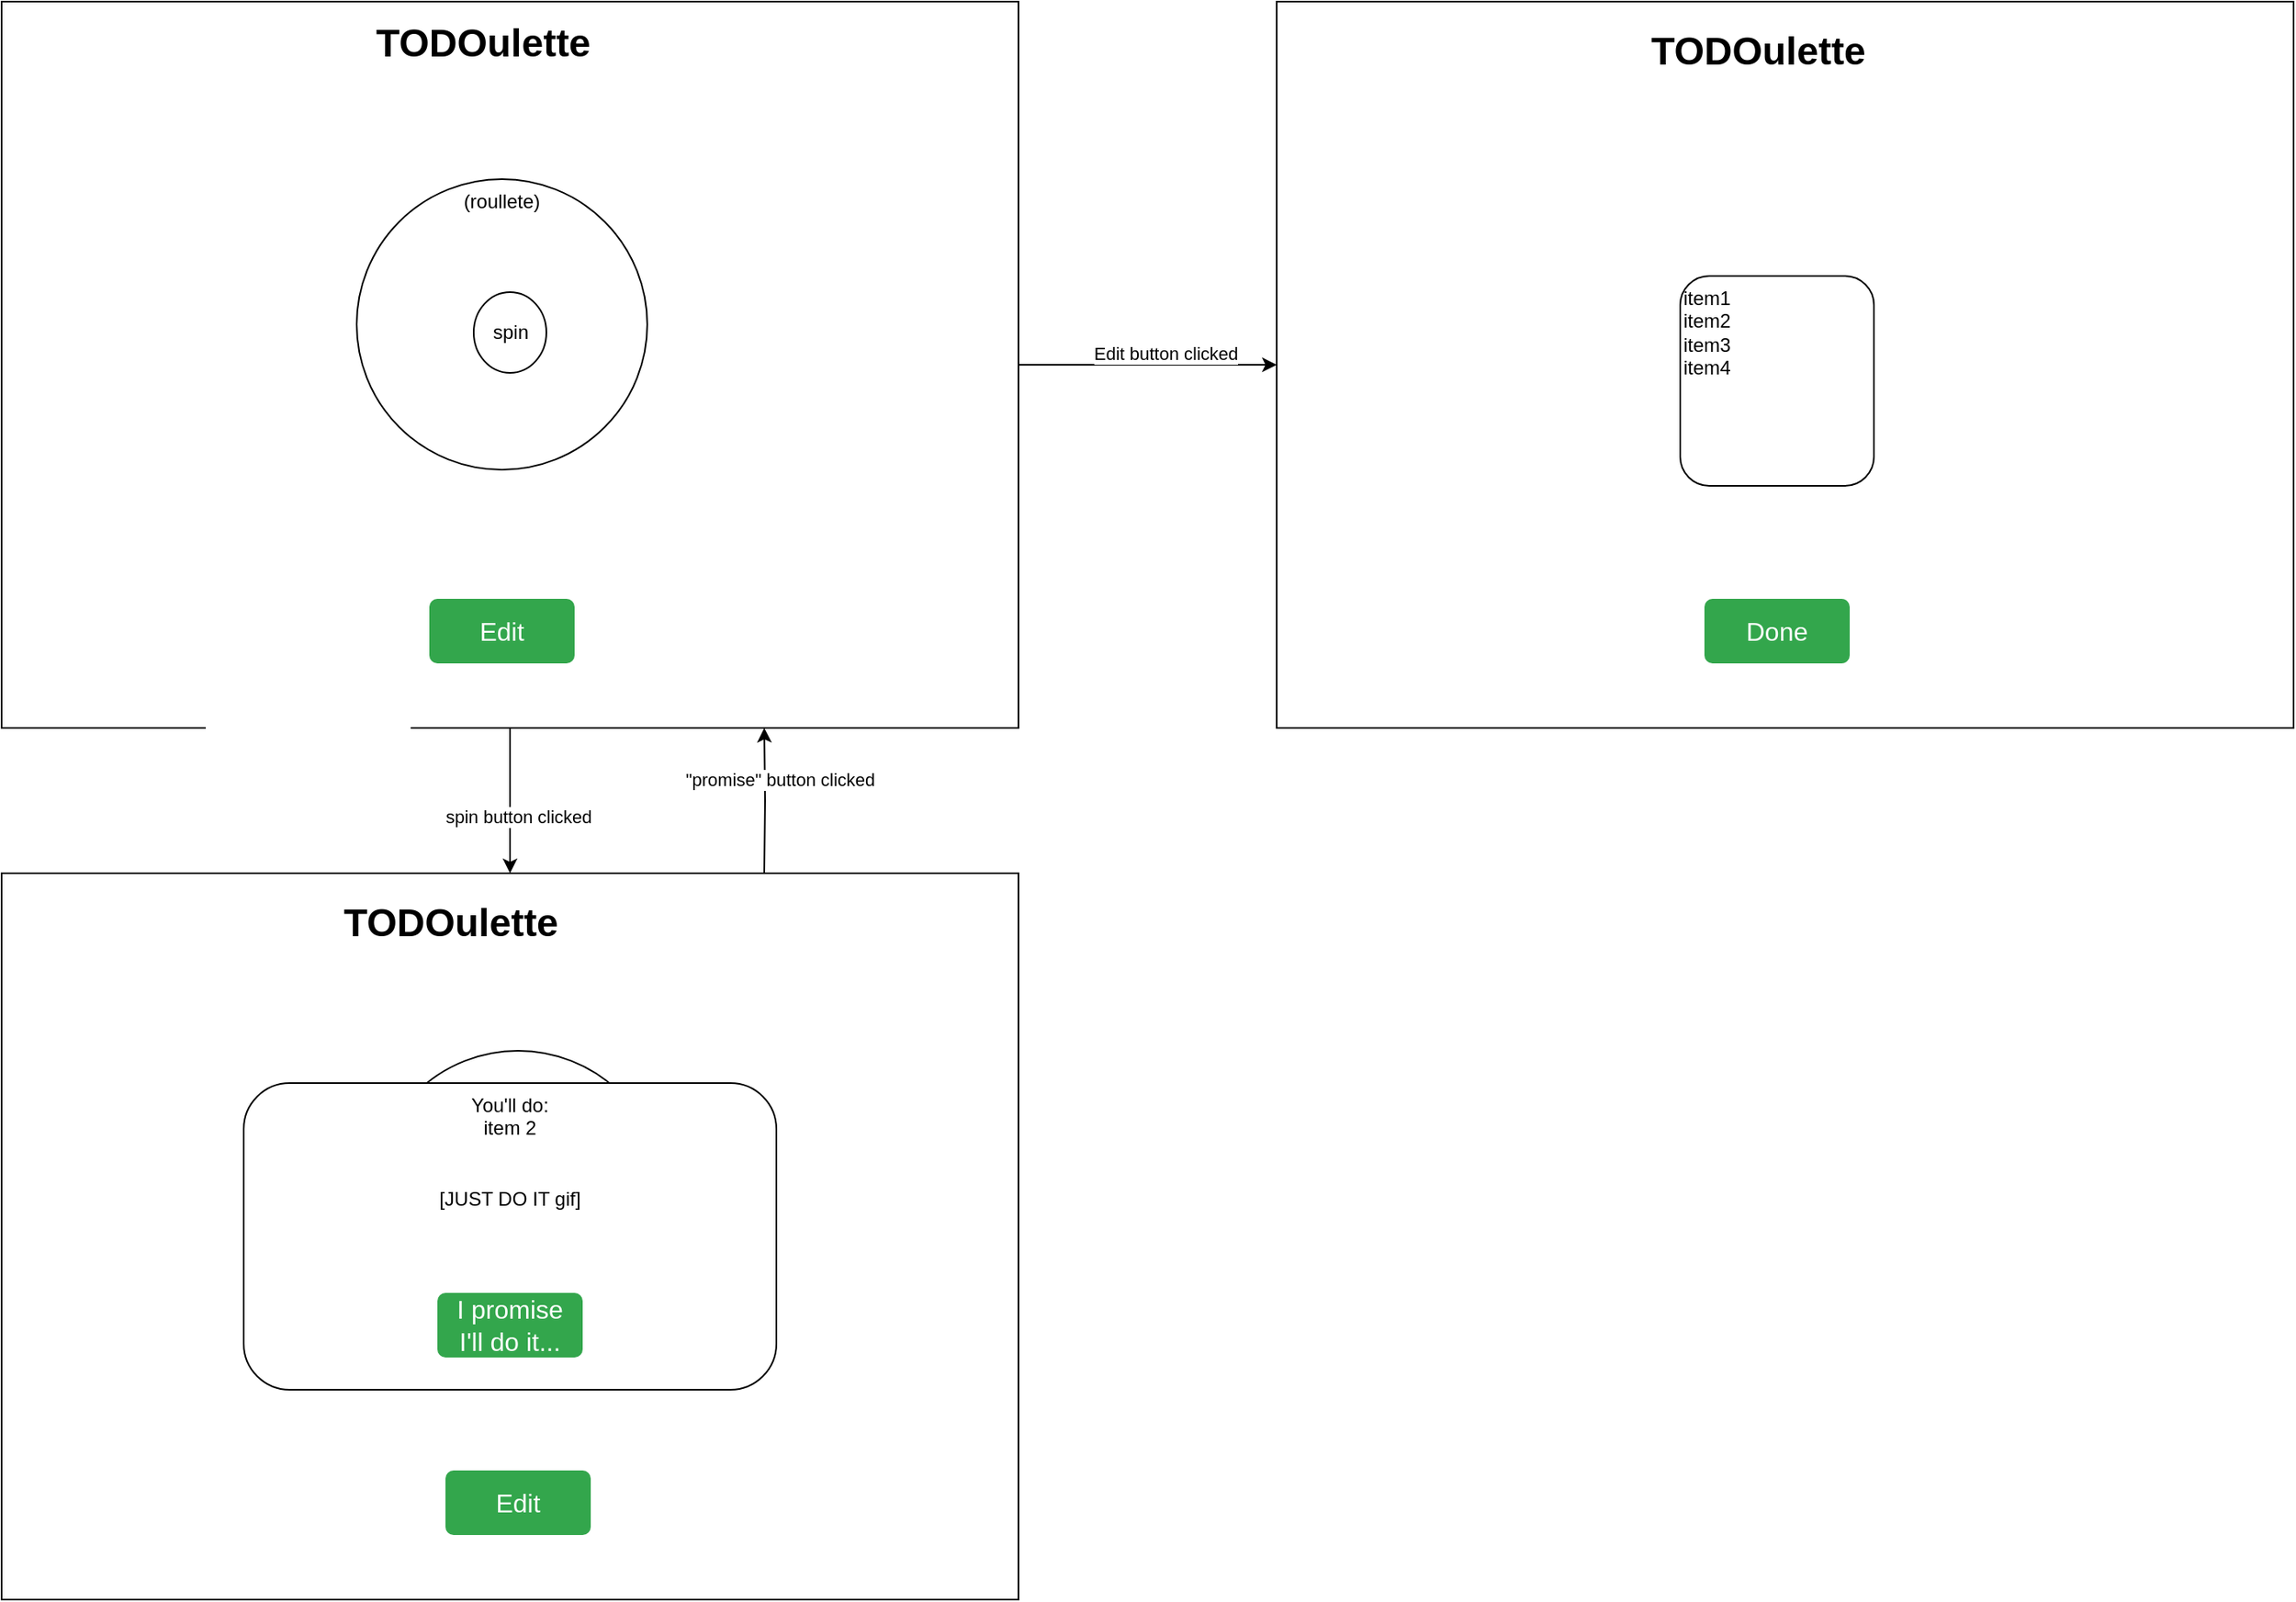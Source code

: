 <mxfile version="27.0.9">
  <diagram name="Free MVP" id="30gZW5Z9Sja-qO6cN29x">
    <mxGraphModel dx="872" dy="547" grid="1" gridSize="10" guides="1" tooltips="1" connect="1" arrows="1" fold="1" page="1" pageScale="1" pageWidth="850" pageHeight="1100" math="0" shadow="0">
      <root>
        <mxCell id="0" />
        <mxCell id="1" parent="0" />
        <mxCell id="e2dqvePIEYTKkvD19rhr-17" style="edgeStyle=orthogonalEdgeStyle;rounded=0;orthogonalLoop=1;jettySize=auto;html=1;" parent="1" source="e2dqvePIEYTKkvD19rhr-1" target="e2dqvePIEYTKkvD19rhr-5" edge="1">
          <mxGeometry relative="1" as="geometry" />
        </mxCell>
        <mxCell id="e2dqvePIEYTKkvD19rhr-18" value="Edit button clicked" style="edgeLabel;html=1;align=center;verticalAlign=middle;resizable=0;points=[];" parent="e2dqvePIEYTKkvD19rhr-17" vertex="1" connectable="0">
          <mxGeometry x="0.139" y="7" relative="1" as="geometry">
            <mxPoint as="offset" />
          </mxGeometry>
        </mxCell>
        <mxCell id="e2dqvePIEYTKkvD19rhr-19" style="edgeStyle=orthogonalEdgeStyle;rounded=0;orthogonalLoop=1;jettySize=auto;html=1;entryX=0.5;entryY=0;entryDx=0;entryDy=0;" parent="1" source="e2dqvePIEYTKkvD19rhr-1" edge="1">
          <mxGeometry relative="1" as="geometry">
            <mxPoint x="395" y="600" as="targetPoint" />
          </mxGeometry>
        </mxCell>
        <mxCell id="e2dqvePIEYTKkvD19rhr-20" value="spin button clicked" style="edgeLabel;html=1;align=center;verticalAlign=middle;resizable=0;points=[];" parent="e2dqvePIEYTKkvD19rhr-19" vertex="1" connectable="0">
          <mxGeometry x="0.221" y="4" relative="1" as="geometry">
            <mxPoint as="offset" />
          </mxGeometry>
        </mxCell>
        <mxCell id="e2dqvePIEYTKkvD19rhr-1" value="" style="rounded=0;whiteSpace=wrap;html=1;" parent="1" vertex="1">
          <mxGeometry x="80" y="60" width="630" height="450" as="geometry" />
        </mxCell>
        <mxCell id="e2dqvePIEYTKkvD19rhr-2" value="Edit" style="html=1;shadow=0;dashed=0;shape=mxgraph.bootstrap.rrect;rSize=5;strokeColor=none;strokeWidth=1;fillColor=#33A64C;fontColor=#FFFFFF;whiteSpace=wrap;align=center;verticalAlign=middle;spacingLeft=0;fontStyle=0;fontSize=16;spacing=5;" parent="1" vertex="1">
          <mxGeometry x="345" y="430" width="90" height="40" as="geometry" />
        </mxCell>
        <mxCell id="e2dqvePIEYTKkvD19rhr-4" value="(roullete)" style="ellipse;whiteSpace=wrap;html=1;verticalAlign=top;" parent="1" vertex="1">
          <mxGeometry x="300" y="170" width="180" height="180" as="geometry" />
        </mxCell>
        <mxCell id="e2dqvePIEYTKkvD19rhr-5" value="" style="rounded=0;whiteSpace=wrap;html=1;" parent="1" vertex="1">
          <mxGeometry x="870" y="60" width="630" height="450" as="geometry" />
        </mxCell>
        <mxCell id="e2dqvePIEYTKkvD19rhr-6" value="Done" style="html=1;shadow=0;dashed=0;shape=mxgraph.bootstrap.rrect;rSize=5;strokeColor=none;strokeWidth=1;fillColor=#33A64C;fontColor=#FFFFFF;whiteSpace=wrap;align=center;verticalAlign=middle;spacingLeft=0;fontStyle=0;fontSize=16;spacing=5;" parent="1" vertex="1">
          <mxGeometry x="1135" y="430" width="90" height="40" as="geometry" />
        </mxCell>
        <mxCell id="e2dqvePIEYTKkvD19rhr-9" value="item1&lt;br&gt;item2&lt;br&gt;item3&lt;br&gt;&lt;div style=&quot;&quot;&gt;&lt;span style=&quot;background-color: transparent; color: light-dark(rgb(0, 0, 0), rgb(255, 255, 255));&quot;&gt;item4&lt;/span&gt;&lt;/div&gt;" style="rounded=1;whiteSpace=wrap;html=1;align=left;verticalAlign=top;" parent="1" vertex="1">
          <mxGeometry x="1120" y="230" width="120" height="130" as="geometry" />
        </mxCell>
        <mxCell id="e2dqvePIEYTKkvD19rhr-10" value="" style="rounded=0;whiteSpace=wrap;html=1;" parent="1" vertex="1">
          <mxGeometry x="80" y="600" width="630" height="450" as="geometry" />
        </mxCell>
        <mxCell id="e2dqvePIEYTKkvD19rhr-11" value="Edit" style="html=1;shadow=0;dashed=0;shape=mxgraph.bootstrap.rrect;rSize=5;strokeColor=none;strokeWidth=1;fillColor=#33A64C;fontColor=#FFFFFF;whiteSpace=wrap;align=center;verticalAlign=middle;spacingLeft=0;fontStyle=0;fontSize=16;spacing=5;" parent="1" vertex="1">
          <mxGeometry x="355" y="970" width="90" height="40" as="geometry" />
        </mxCell>
        <mxCell id="e2dqvePIEYTKkvD19rhr-21" style="edgeStyle=orthogonalEdgeStyle;rounded=0;orthogonalLoop=1;jettySize=auto;html=1;exitX=0.75;exitY=0;exitDx=0;exitDy=0;entryX=0.75;entryY=1;entryDx=0;entryDy=0;" parent="1" target="e2dqvePIEYTKkvD19rhr-1" edge="1">
          <mxGeometry relative="1" as="geometry">
            <mxPoint x="552.5" y="600" as="sourcePoint" />
          </mxGeometry>
        </mxCell>
        <mxCell id="e2dqvePIEYTKkvD19rhr-22" value="&quot;promise&quot; button clicked" style="edgeLabel;html=1;align=center;verticalAlign=middle;resizable=0;points=[];" parent="e2dqvePIEYTKkvD19rhr-21" vertex="1" connectable="0">
          <mxGeometry x="0.309" y="-9" relative="1" as="geometry">
            <mxPoint as="offset" />
          </mxGeometry>
        </mxCell>
        <mxCell id="e2dqvePIEYTKkvD19rhr-13" value="" style="ellipse;whiteSpace=wrap;html=1;" parent="1" vertex="1">
          <mxGeometry x="310" y="710" width="180" height="180" as="geometry" />
        </mxCell>
        <mxCell id="e2dqvePIEYTKkvD19rhr-14" value="You&#39;ll do:&lt;br&gt;item 2&lt;br&gt;&lt;br&gt;&lt;br&gt;[JUST DO IT gif]&lt;div&gt;&lt;br&gt;&lt;/div&gt;" style="rounded=1;whiteSpace=wrap;html=1;verticalAlign=top;" parent="1" vertex="1">
          <mxGeometry x="230" y="730" width="330" height="190" as="geometry" />
        </mxCell>
        <mxCell id="e2dqvePIEYTKkvD19rhr-15" value="I promise I&#39;ll do it..." style="html=1;shadow=0;dashed=0;shape=mxgraph.bootstrap.rrect;rSize=5;strokeColor=none;strokeWidth=1;fillColor=#33A64C;fontColor=#FFFFFF;whiteSpace=wrap;align=center;verticalAlign=middle;spacingLeft=0;fontStyle=0;fontSize=16;spacing=5;" parent="1" vertex="1">
          <mxGeometry x="350" y="860" width="90" height="40" as="geometry" />
        </mxCell>
        <mxCell id="e2dqvePIEYTKkvD19rhr-16" value="spin" style="ellipse;whiteSpace=wrap;html=1;" parent="1" vertex="1">
          <mxGeometry x="372.5" y="240" width="45" height="50" as="geometry" />
        </mxCell>
        <mxCell id="e2dqvePIEYTKkvD19rhr-23" value="&lt;h1 style=&quot;margin-top: 0px;&quot;&gt;TODOulette&lt;/h1&gt;" style="text;html=1;whiteSpace=wrap;overflow=hidden;rounded=0;" parent="1" vertex="1">
          <mxGeometry x="310" y="65" width="180" height="50" as="geometry" />
        </mxCell>
        <mxCell id="e2dqvePIEYTKkvD19rhr-24" value="&lt;h1 style=&quot;margin-top: 0px;&quot;&gt;TODOulette&lt;/h1&gt;" style="text;html=1;whiteSpace=wrap;overflow=hidden;rounded=0;" parent="1" vertex="1">
          <mxGeometry x="290" y="610" width="180" height="50" as="geometry" />
        </mxCell>
        <mxCell id="e2dqvePIEYTKkvD19rhr-25" value="&lt;h1 style=&quot;margin-top: 0px;&quot;&gt;TODOulette&lt;/h1&gt;" style="text;html=1;whiteSpace=wrap;overflow=hidden;rounded=0;" parent="1" vertex="1">
          <mxGeometry x="1100" y="70" width="180" height="50" as="geometry" />
        </mxCell>
      </root>
    </mxGraphModel>
  </diagram>
</mxfile>

